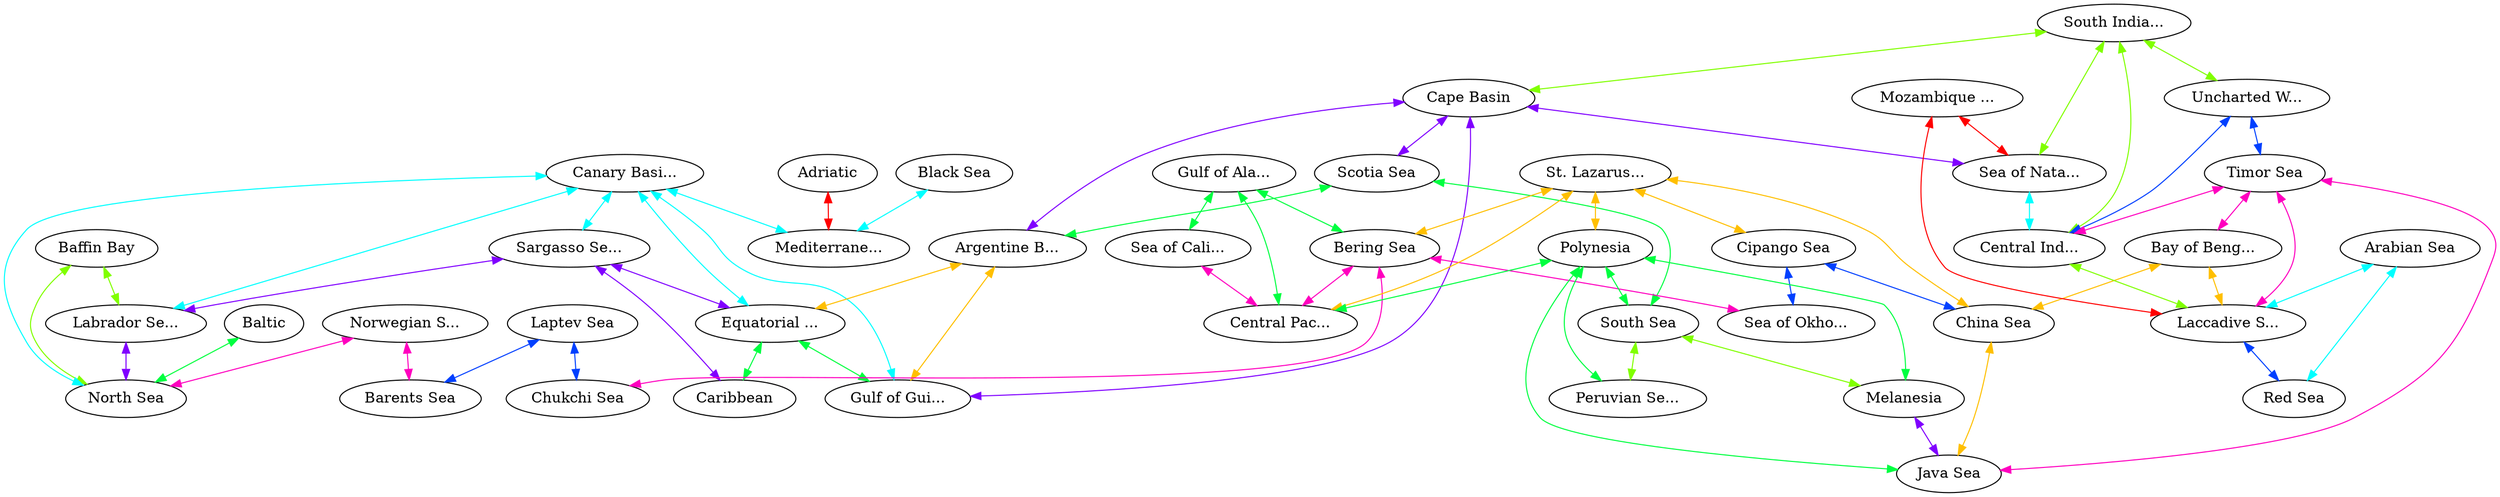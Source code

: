 graph x {
"Baffin Bay" [pos="1.84722222222222,-1.51388888888889",label="Baffin Bay"]
"North Sea" [pos="2.11111111111111,-2.06944444444444",label="North Sea"]
"Baltic" [pos="3,-1.95833333333333",label="Baltic"]
"Labrador Sea" [pos="1.69444444444444,-2.20833333333333",label="Labrador Se..."]
"Sargasso Sea" [pos="1.375,-3.34722222222222",label="Sargasso Se..."]
"Canary Basin" [pos="2,-2.88888888888889",label="Canary Basi..."]
"Caribbean" [pos="0.777777777777778,-3.125",label="Caribbean"]
"Equatorial Current" [pos="1.51388888888889,-4.18055555555556",label="Equatorial ..."]
"Gulf of Guinea" [pos="2.375,-4.36111111111111",label="Gulf of Gui..."]
"Cape Basin" [pos="2.68055555555556,-5.16666666666667",label="Cape Basin"]
"Argentine Basin" [pos="1.45833333333333,-4.93055555555556",label="Argentine B..."]
"Scotia Sea" [pos="2.05555555555556,-5.52777777777778",label="Scotia Sea"]
"Mediterranean" [pos="2.65277777777778,-2.70833333333333",label="Mediterrane..."]
"Black Sea" [pos="3.58333333333333,-2.44444444444444",label="Black Sea"]
"Adriatic" [pos="2.95833333333333,-2.52777777777778",label="Adriatic"]
"Norwegian Sea" [pos="2.83333333333333,-1.5",label="Norwegian S..."]
"Barents Sea" [pos="3.94444444444444,-1.47222222222222",label="Barents Sea"]
"Laptev Sea" [pos="4.97222222222222,-1.44444444444444",label="Laptev Sea"]
"Chukchi Sea" [pos="6.36111111111111,-1.44444444444444",label="Chukchi Sea"]
"Bering Sea" [pos="6.63888888888889,-2.04166666666667",label="Bering Sea"]
"Sea of Okhotsk" [pos="6.02777777777778,-1.93055555555556",label="Sea of Okho..."]
"Gulf of Alaska" [pos="7.38888888888889,-2.36111111111111",label="Gulf of Ala..."]
"Cipango Sea" [pos="5.88888888888889,-2.68055555555556",label="Cipango Sea"]
"Central Pacific" [pos="7.98611111111111,-3.38888888888889",label="Central Pac..."]
"St. Lazarus Archipelago" [pos="6.5,-2.81944444444444",label="St. Lazarus..."]
"China Sea" [pos="5.72222222222222,-3.13888888888889",label="China Sea"]
"Sea of California" [pos="8.27777777777778,-3.13888888888889",label="Sea of Cali..."]
"Polynesia" [pos="7.375,-4.13888888888889",label="Polynesia"]
"Melanesia" [pos="6.75,-4.875",label="Melanesia"]
"Java Sea" [pos="5.69444444444444,-3.98611111111111",label="Java Sea"]
"South Sea" [pos="6.69444444444444,-5.30555555555556",label="South Sea"]
"Peruvian Sea" [pos="7.86111111111111,-4.65277777777778",label="Peruvian Se..."]
"Bay of Bengal" [pos="4.98611111111111,-3.40277777777778",label="Bay of Beng..."]
"Arabian Sea" [pos="4.22222222222222,-3.11111111111111",label="Arabian Sea"]
"Mozambique Channel" [pos="3.54166666666667,-4.20833333333333",label="Mozambique ..."]
"Sea of Natal" [pos="3.45833333333333,-4.69444444444444",label="Sea of Nata..."]
"South Indian Ocean" [pos="3.95833333333333,-5.68055555555556",label="South India..."]
"Uncharted Waters" [pos="5.38888888888889,-5.08333333333333",label="Uncharted W..."]
"Timor Sea" [pos="5.59722222222222,-4.5",label="Timor Sea"]
"Central Indian Ocean" [pos="4.45833333333333,-5.06944444444444",label="Central Ind..."]
"Laccadive Sea" [pos="4.54166666666667,-4",label="Laccadive S..."]
"Red Sea" [pos="3.59722222222222,-3.41666666666667",label="Red Sea"]
"St. Lazarus Archipelago" -- "Central Pacific" [dir="both",color="0.125,1,1"]
"St. Lazarus Archipelago" -- "China Sea" [dir="both",color="0.125,1,1"]
"St. Lazarus Archipelago" -- "Cipango Sea" [dir="both",color="0.125,1,1"]
"St. Lazarus Archipelago" -- "Polynesia" [dir="both",color="0.125,1,1"]
"St. Lazarus Archipelago" -- "Bering Sea" [dir="both",color="0.125,1,1"]
"South Indian Ocean" -- "Cape Basin" [dir="both",color="0.25,1,1"]
"South Indian Ocean" -- "Central Indian Ocean" [dir="both",color="0.25,1,1"]
"South Indian Ocean" -- "Sea of Natal" [dir="both",color="0.25,1,1"]
"South Indian Ocean" -- "Uncharted Waters" [dir="both",color="0.25,1,1"]
"Polynesia" -- "Central Pacific" [dir="both",color="0.375,1,1"]
"Polynesia" -- "Peruvian Sea" [dir="both",color="0.375,1,1"]
"Polynesia" -- "Melanesia" [dir="both",color="0.375,1,1"]
"Polynesia" -- "South Sea" [dir="both",color="0.375,1,1"]
"Polynesia" -- "Java Sea" [dir="both",color="0.375,1,1"]
"Canary Basin" -- "Sargasso Sea" [dir="both",color="0.5,1,1"]
"Canary Basin" -- "Labrador Sea" [dir="both",color="0.5,1,1"]
"Canary Basin" -- "North Sea" [dir="both",color="0.5,1,1"]
"Canary Basin" -- "Gulf of Guinea" [dir="both",color="0.5,1,1"]
"Canary Basin" -- "Equatorial Current" [dir="both",color="0.5,1,1"]
"Canary Basin" -- "Mediterranean" [dir="both",color="0.5,1,1"]
"Uncharted Waters" -- "Timor Sea" [dir="both",color="0.625,1,1"]
"Uncharted Waters" -- "Central Indian Ocean" [dir="both",color="0.625,1,1"]
"Cape Basin" -- "Gulf of Guinea" [dir="both",color="0.75,1,1"]
"Cape Basin" -- "Scotia Sea" [dir="both",color="0.75,1,1"]
"Cape Basin" -- "Argentine Basin" [dir="both",color="0.75,1,1"]
"Cape Basin" -- "Sea of Natal" [dir="both",color="0.75,1,1"]
"Timor Sea" -- "Laccadive Sea" [dir="both",color="0.875,1,1"]
"Timor Sea" -- "Bay of Bengal" [dir="both",color="0.875,1,1"]
"Timor Sea" -- "Central Indian Ocean" [dir="both",color="0.875,1,1"]
"Timor Sea" -- "Java Sea" [dir="both",color="0.875,1,1"]
"Mozambique Channel" -- "Laccadive Sea" [dir="both",color="1,1,1"]
"Mozambique Channel" -- "Sea of Natal" [dir="both",color="1,1,1"]
"Bay of Bengal" -- "Laccadive Sea" [dir="both",color="0.125,1,1"]
"Bay of Bengal" -- "China Sea" [dir="both",color="0.125,1,1"]
"Baffin Bay" -- "Labrador Sea" [dir="both",color="0.25,1,1"]
"Baffin Bay" -- "North Sea" [dir="both",color="0.25,1,1"]
"Scotia Sea" -- "Argentine Basin" [dir="both",color="0.375,1,1"]
"Scotia Sea" -- "South Sea" [dir="both",color="0.375,1,1"]
"Sea of Natal" -- "Central Indian Ocean" [dir="both",color="0.5,1,1"]
"Laptev Sea" -- "Chukchi Sea" [dir="both",color="0.625,1,1"]
"Laptev Sea" -- "Barents Sea" [dir="both",color="0.625,1,1"]
"Sargasso Sea" -- "Labrador Sea" [dir="both",color="0.75,1,1"]
"Sargasso Sea" -- "Caribbean" [dir="both",color="0.75,1,1"]
"Sargasso Sea" -- "Equatorial Current" [dir="both",color="0.75,1,1"]
"Norwegian Sea" -- "North Sea" [dir="both",color="0.875,1,1"]
"Norwegian Sea" -- "Barents Sea" [dir="both",color="0.875,1,1"]
"Adriatic" -- "Mediterranean" [dir="both",color="1,1,1"]
"Argentine Basin" -- "Gulf of Guinea" [dir="both",color="0.125,1,1"]
"Argentine Basin" -- "Equatorial Current" [dir="both",color="0.125,1,1"]
"South Sea" -- "Peruvian Sea" [dir="both",color="0.25,1,1"]
"South Sea" -- "Melanesia" [dir="both",color="0.25,1,1"]
"Gulf of Alaska" -- "Central Pacific" [dir="both",color="0.375,1,1"]
"Gulf of Alaska" -- "Sea of California" [dir="both",color="0.375,1,1"]
"Gulf of Alaska" -- "Bering Sea" [dir="both",color="0.375,1,1"]
"Arabian Sea" -- "Laccadive Sea" [dir="both",color="0.5,1,1"]
"Arabian Sea" -- "Red Sea" [dir="both",color="0.5,1,1"]
"Cipango Sea" -- "China Sea" [dir="both",color="0.625,1,1"]
"Cipango Sea" -- "Sea of Okhotsk" [dir="both",color="0.625,1,1"]
"Melanesia" -- "Java Sea" [dir="both",color="0.75,1,1"]
"Bering Sea" -- "Central Pacific" [dir="both",color="0.875,1,1"]
"Bering Sea" -- "Chukchi Sea" [dir="both",color="0.875,1,1"]
"Bering Sea" -- "Sea of Okhotsk" [dir="both",color="0.875,1,1"]
"China Sea" -- "Java Sea" [dir="both",color="0.125,1,1"]
"Central Indian Ocean" -- "Laccadive Sea" [dir="both",color="0.25,1,1"]
"Equatorial Current" -- "Gulf of Guinea" [dir="both",color="0.375,1,1"]
"Equatorial Current" -- "Caribbean" [dir="both",color="0.375,1,1"]
"Black Sea" -- "Mediterranean" [dir="both",color="0.5,1,1"]
"Laccadive Sea" -- "Red Sea" [dir="both",color="0.625,1,1"]
"Labrador Sea" -- "North Sea" [dir="both",color="0.75,1,1"]
"Sea of California" -- "Central Pacific" [dir="both",color="0.875,1,1"]
"Baltic" -- "North Sea" [dir="both",color="0.375,1,1"]
}
